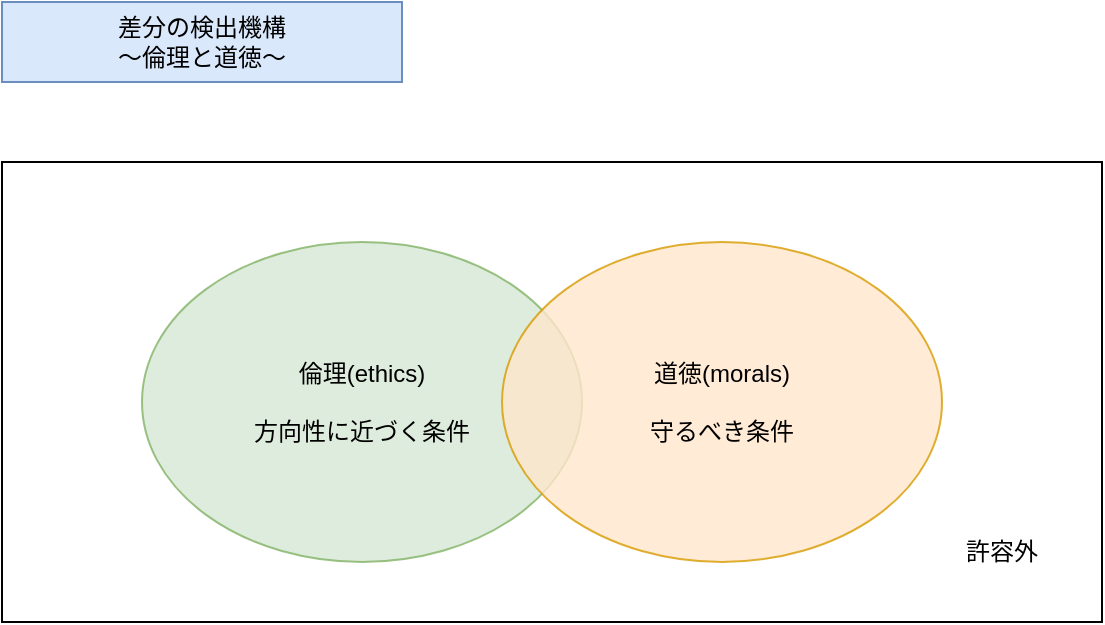 <mxfile version="27.1.4">
  <diagram name="ページ1" id="_IsjAYDLukDadYx5VEu5">
    <mxGraphModel dx="1403" dy="862" grid="1" gridSize="10" guides="1" tooltips="1" connect="1" arrows="1" fold="1" page="1" pageScale="1" pageWidth="1169" pageHeight="827" math="0" shadow="0">
      <root>
        <mxCell id="0" />
        <mxCell id="1" parent="0" />
        <mxCell id="vlhBqruiUD_aH68zI-lF-1" value="差分の検出機構&lt;div&gt;～倫理と道徳～&lt;/div&gt;" style="text;html=1;align=center;verticalAlign=middle;whiteSpace=wrap;rounded=0;fillColor=#dae8fc;strokeColor=#6c8ebf;" vertex="1" parent="1">
          <mxGeometry x="80" y="40" width="200" height="40" as="geometry" />
        </mxCell>
        <mxCell id="vlhBqruiUD_aH68zI-lF-2" value="" style="rounded=0;whiteSpace=wrap;html=1;" vertex="1" parent="1">
          <mxGeometry x="80" y="120" width="550" height="230" as="geometry" />
        </mxCell>
        <mxCell id="vlhBqruiUD_aH68zI-lF-3" value="倫理&lt;span style=&quot;background-color: transparent; color: light-dark(rgb(0, 0, 0), rgb(255, 255, 255));&quot;&gt;(ethics)&lt;/span&gt;&lt;div&gt;&lt;br&gt;&lt;div&gt;方向性に近づく条件&lt;/div&gt;&lt;/div&gt;" style="ellipse;whiteSpace=wrap;html=1;shadow=0;opacity=80;fillColor=#d5e8d4;strokeColor=#82b366;" vertex="1" parent="1">
          <mxGeometry x="150" y="160" width="220" height="160" as="geometry" />
        </mxCell>
        <mxCell id="vlhBqruiUD_aH68zI-lF-4" value="道徳&lt;span style=&quot;background-color: transparent; color: light-dark(rgb(0, 0, 0), rgb(255, 255, 255));&quot;&gt;(morals)&lt;/span&gt;&lt;div&gt;&lt;span style=&quot;background-color: transparent; color: light-dark(rgb(0, 0, 0), rgb(255, 255, 255));&quot;&gt;&lt;br&gt;&lt;/span&gt;&lt;/div&gt;&lt;div&gt;&lt;span style=&quot;background-color: transparent; color: light-dark(rgb(0, 0, 0), rgb(255, 255, 255));&quot;&gt;守るべき条件&lt;/span&gt;&lt;/div&gt;" style="ellipse;whiteSpace=wrap;html=1;opacity=80;fillColor=#ffe6cc;strokeColor=#d79b00;" vertex="1" parent="1">
          <mxGeometry x="330" y="160" width="220" height="160" as="geometry" />
        </mxCell>
        <mxCell id="vlhBqruiUD_aH68zI-lF-5" value="許容外" style="text;html=1;align=center;verticalAlign=middle;whiteSpace=wrap;rounded=0;" vertex="1" parent="1">
          <mxGeometry x="550" y="300" width="60" height="30" as="geometry" />
        </mxCell>
      </root>
    </mxGraphModel>
  </diagram>
</mxfile>
